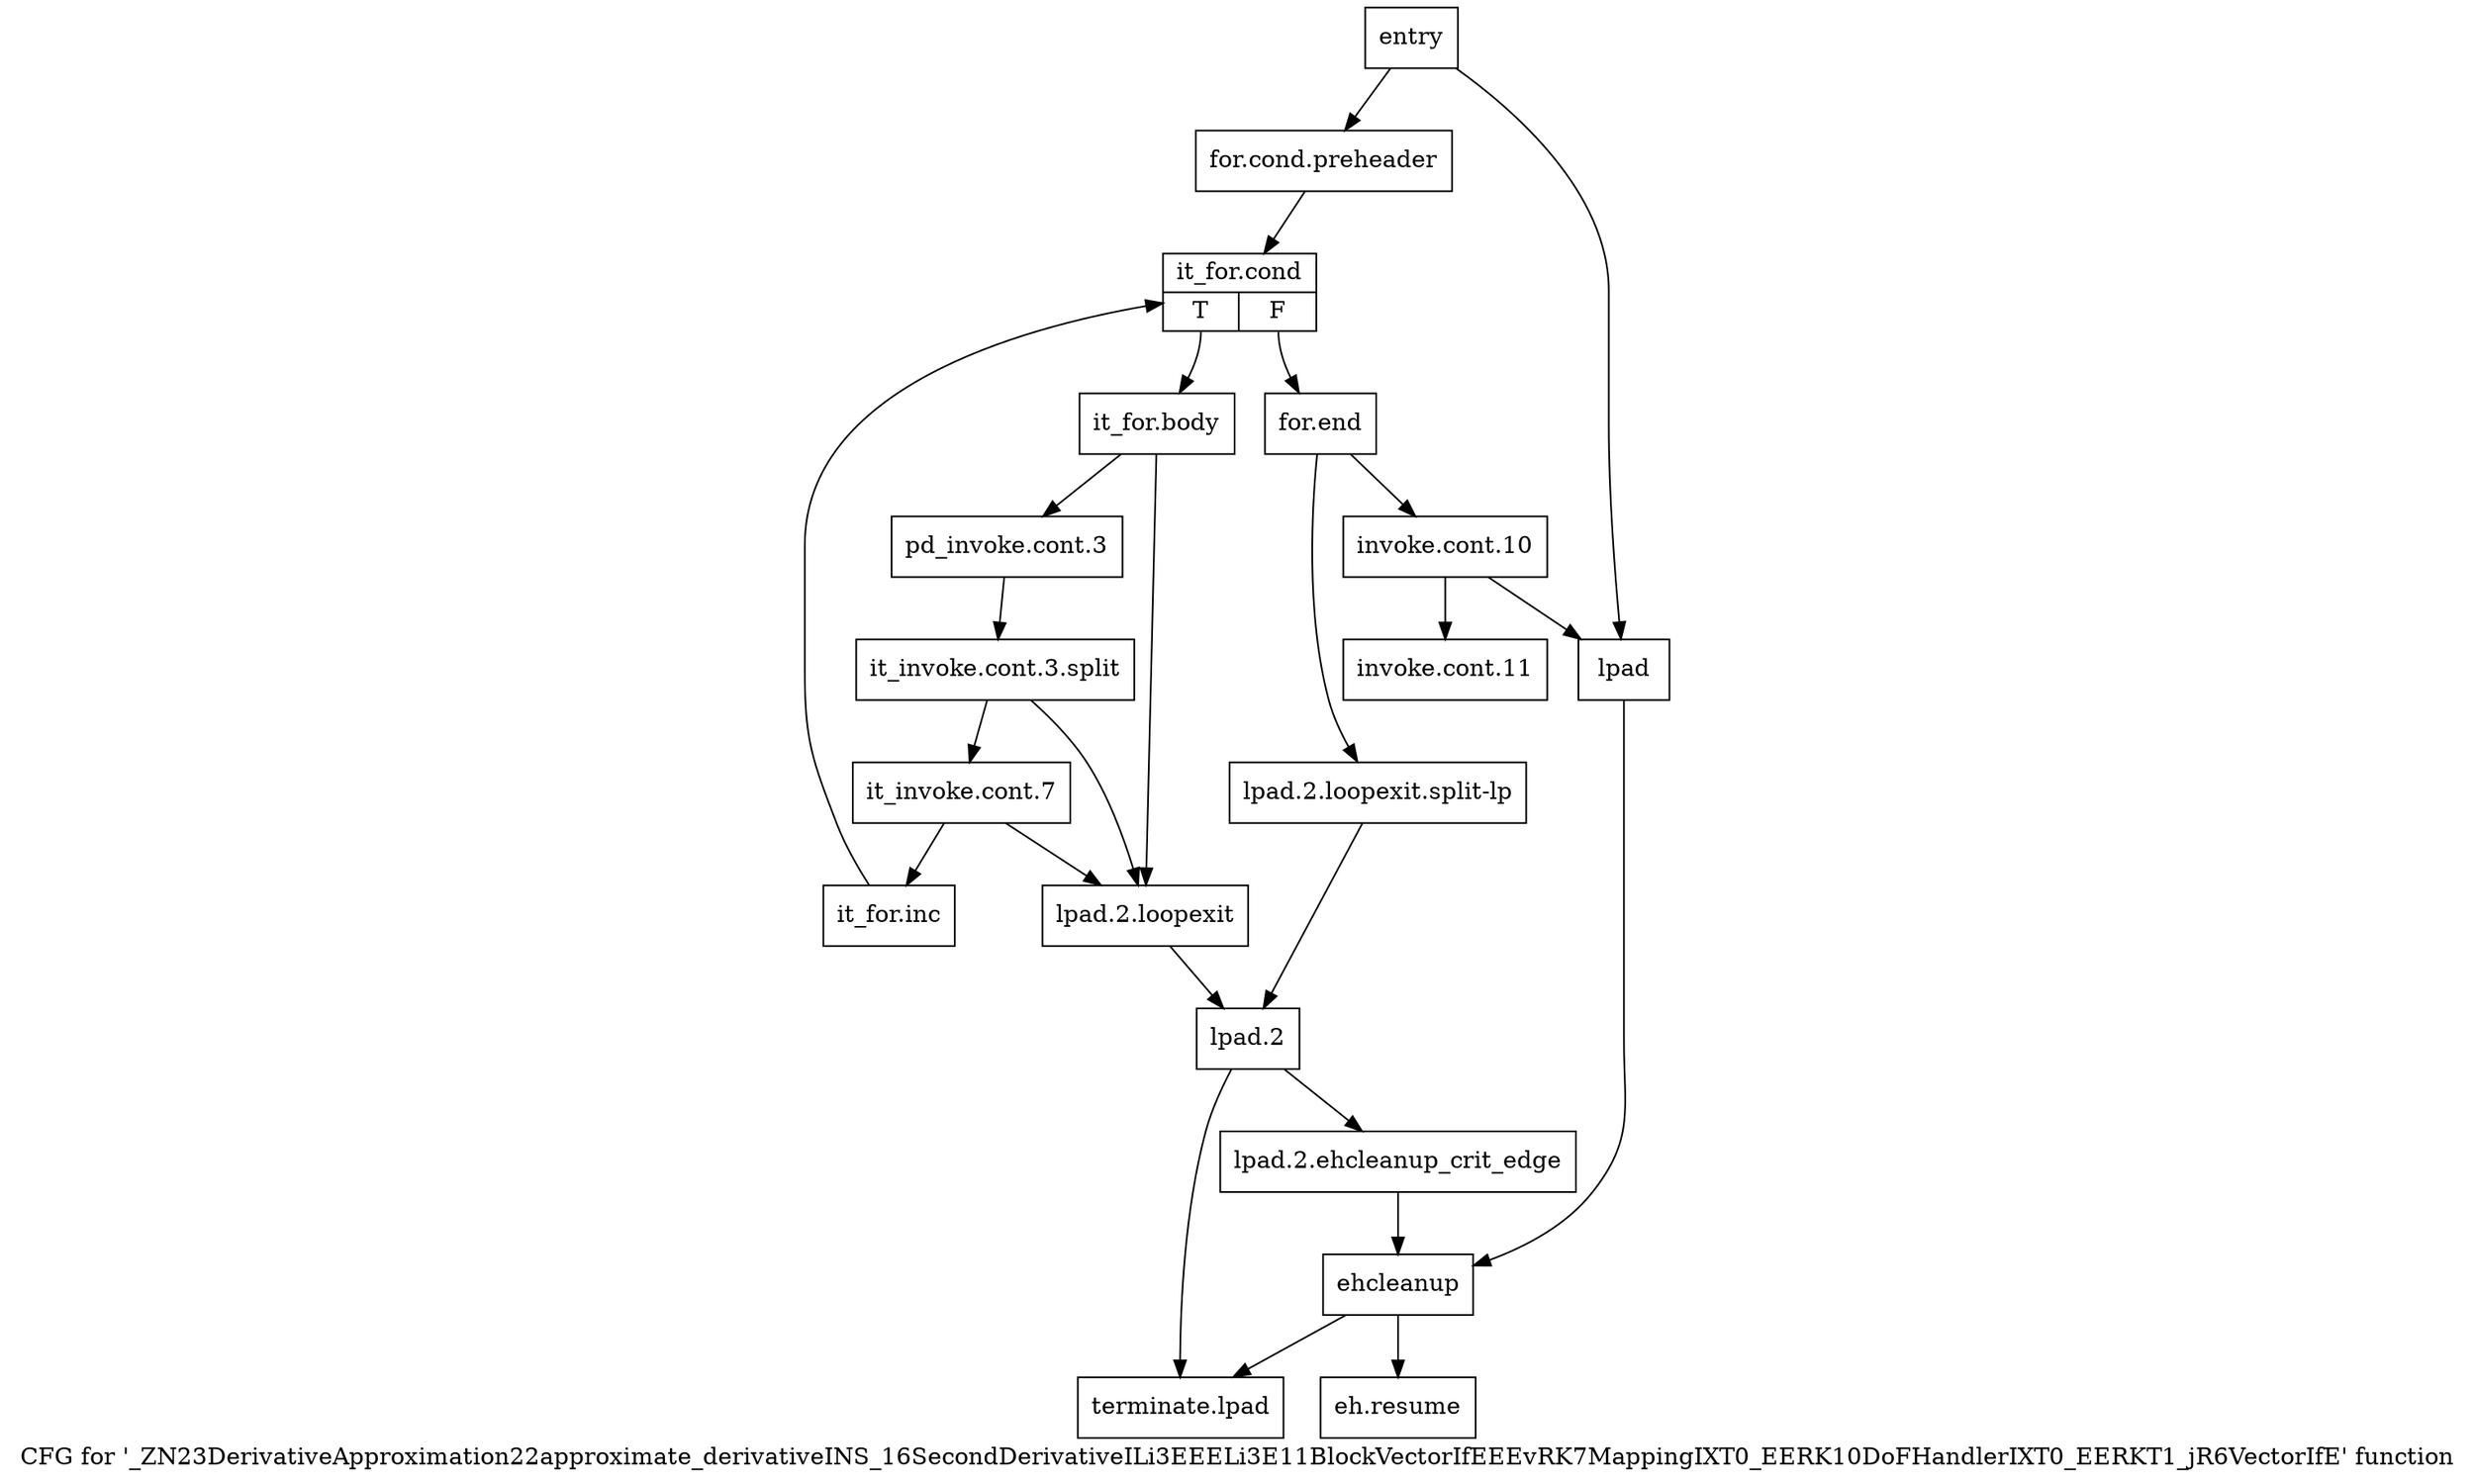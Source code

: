 digraph "CFG for '_ZN23DerivativeApproximation22approximate_derivativeINS_16SecondDerivativeILi3EEELi3E11BlockVectorIfEEEvRK7MappingIXT0_EERK10DoFHandlerIXT0_EERKT1_jR6VectorIfE' function" {
	label="CFG for '_ZN23DerivativeApproximation22approximate_derivativeINS_16SecondDerivativeILi3EEELi3E11BlockVectorIfEEEvRK7MappingIXT0_EERK10DoFHandlerIXT0_EERKT1_jR6VectorIfE' function";

	Node0x3d12ee0 [shape=record,label="{entry}"];
	Node0x3d12ee0 -> Node0x3d12f30;
	Node0x3d12ee0 -> Node0x3d13110;
	Node0x3d12f30 [shape=record,label="{for.cond.preheader}"];
	Node0x3d12f30 -> Node0x3d12f80;
	Node0x3d12f80 [shape=record,label="{it_for.cond|{<s0>T|<s1>F}}"];
	Node0x3d12f80:s0 -> Node0x3d12fd0;
	Node0x3d12f80:s1 -> Node0x3d132a0;
	Node0x3d12fd0 [shape=record,label="{it_for.body}"];
	Node0x3d12fd0 -> Node0x3d13020;
	Node0x3d12fd0 -> Node0x3d13160;
	Node0x3d13020 [shape=record,label="{pd_invoke.cont.3}"];
	Node0x3d13020 -> Node0x9d82550;
	Node0x9d82550 [shape=record,label="{it_invoke.cont.3.split}"];
	Node0x9d82550 -> Node0x3d13070;
	Node0x9d82550 -> Node0x3d13160;
	Node0x3d13070 [shape=record,label="{it_invoke.cont.7}"];
	Node0x3d13070 -> Node0x3d130c0;
	Node0x3d13070 -> Node0x3d13160;
	Node0x3d130c0 [shape=record,label="{it_for.inc}"];
	Node0x3d130c0 -> Node0x3d12f80;
	Node0x3d13110 [shape=record,label="{lpad}"];
	Node0x3d13110 -> Node0x3d13390;
	Node0x3d13160 [shape=record,label="{lpad.2.loopexit}"];
	Node0x3d13160 -> Node0x3d13200;
	Node0x3d131b0 [shape=record,label="{lpad.2.loopexit.split-lp}"];
	Node0x3d131b0 -> Node0x3d13200;
	Node0x3d13200 [shape=record,label="{lpad.2}"];
	Node0x3d13200 -> Node0x3d13250;
	Node0x3d13200 -> Node0x3d13430;
	Node0x3d13250 [shape=record,label="{lpad.2.ehcleanup_crit_edge}"];
	Node0x3d13250 -> Node0x3d13390;
	Node0x3d132a0 [shape=record,label="{for.end}"];
	Node0x3d132a0 -> Node0x3d132f0;
	Node0x3d132a0 -> Node0x3d131b0;
	Node0x3d132f0 [shape=record,label="{invoke.cont.10}"];
	Node0x3d132f0 -> Node0x3d13340;
	Node0x3d132f0 -> Node0x3d13110;
	Node0x3d13340 [shape=record,label="{invoke.cont.11}"];
	Node0x3d13390 [shape=record,label="{ehcleanup}"];
	Node0x3d13390 -> Node0x3d133e0;
	Node0x3d13390 -> Node0x3d13430;
	Node0x3d133e0 [shape=record,label="{eh.resume}"];
	Node0x3d13430 [shape=record,label="{terminate.lpad}"];
}
